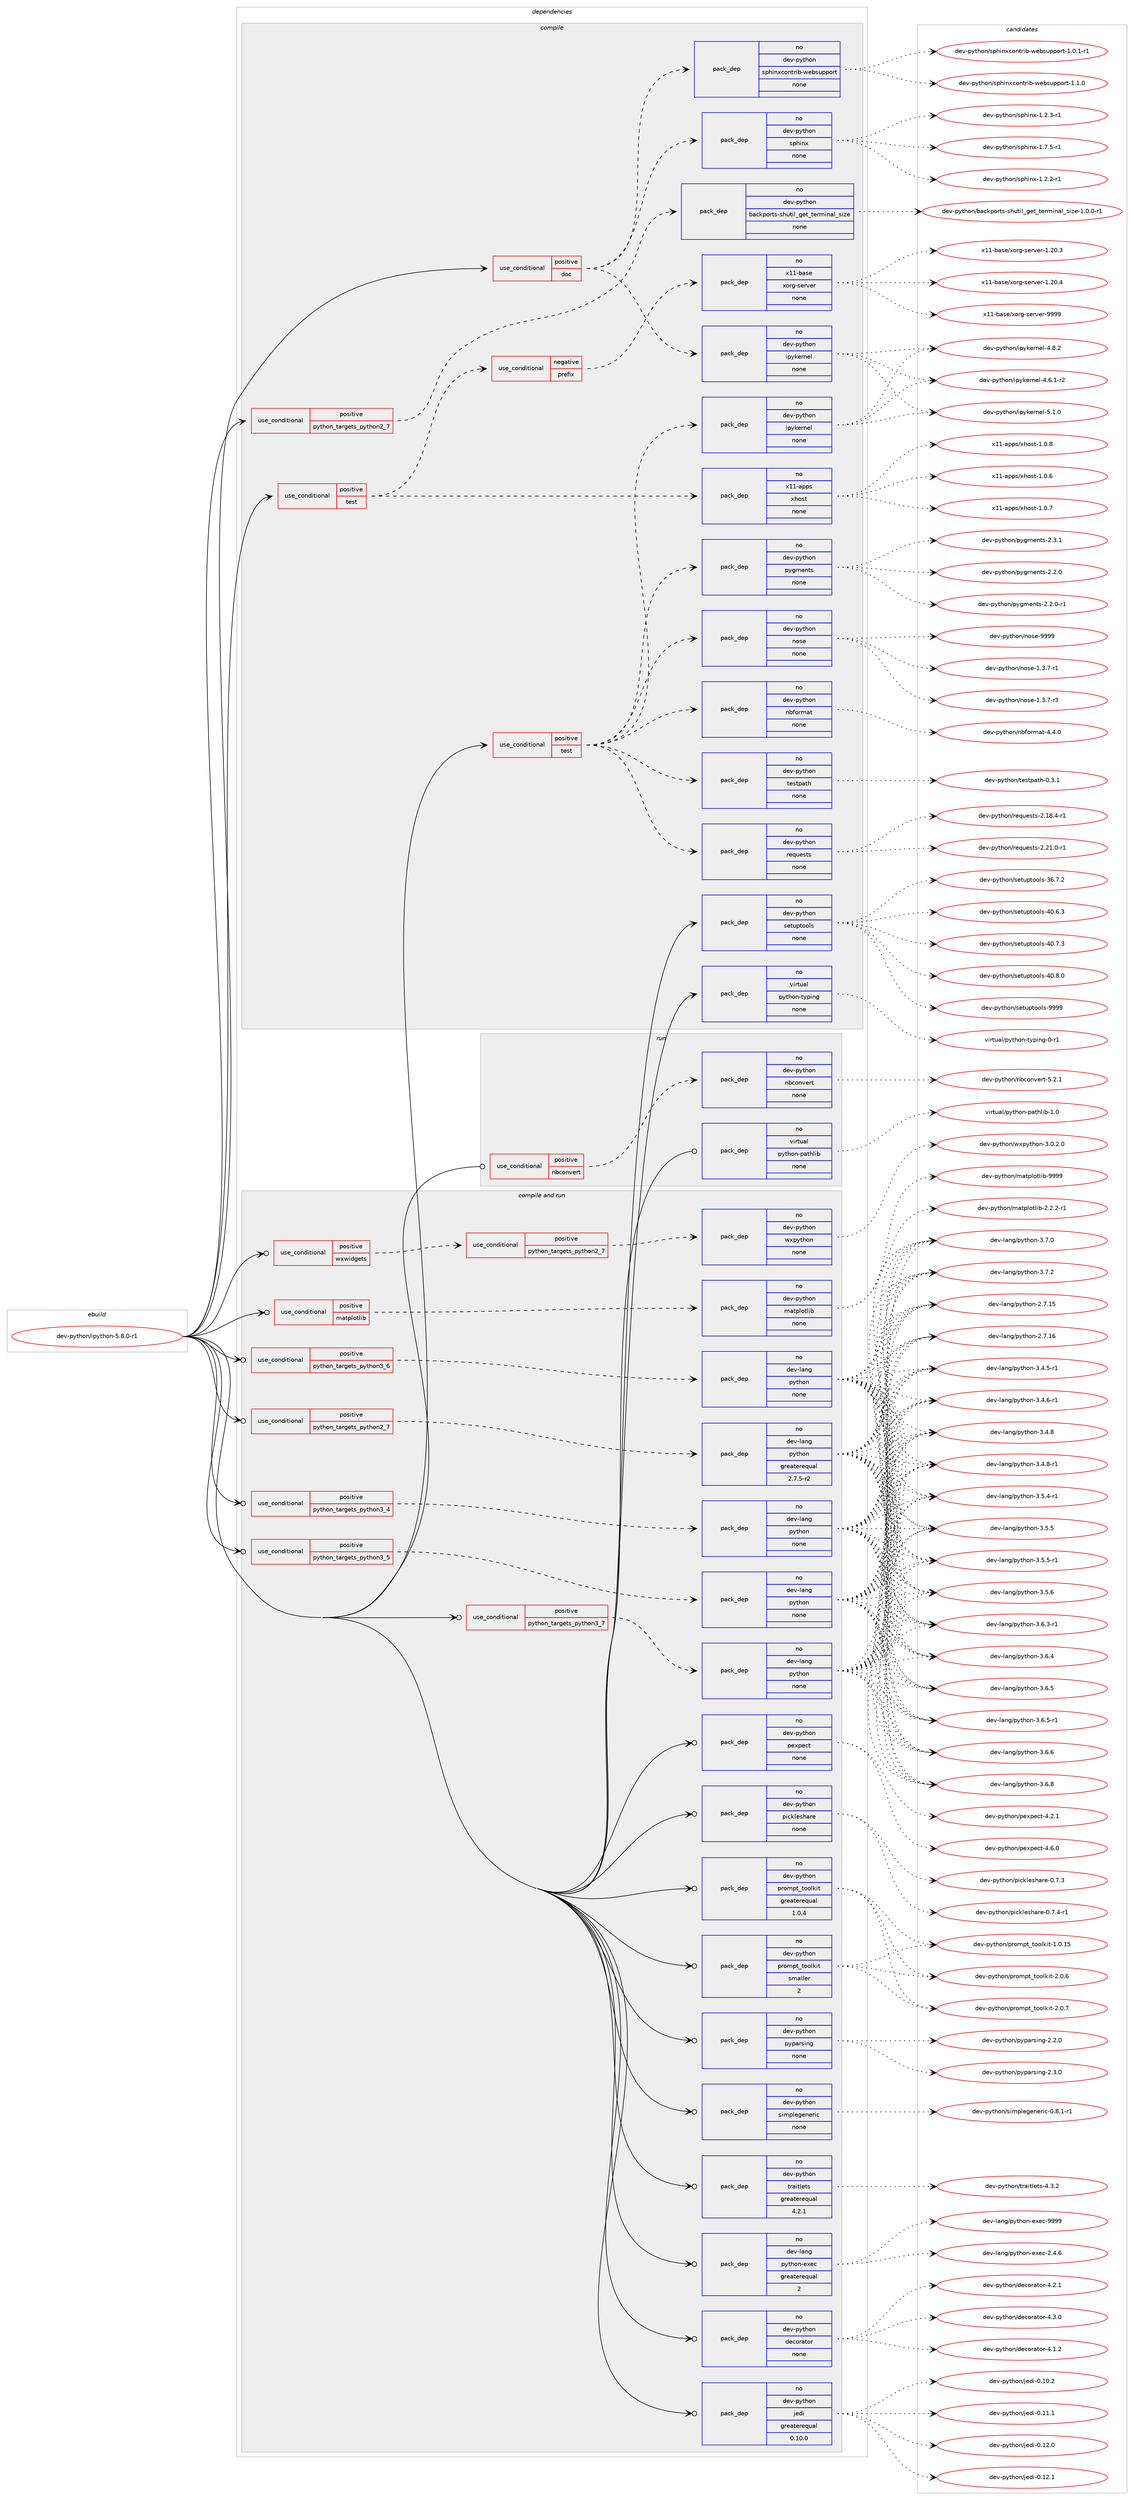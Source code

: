 digraph prolog {

# *************
# Graph options
# *************

newrank=true;
concentrate=true;
compound=true;
graph [rankdir=LR,fontname=Helvetica,fontsize=10,ranksep=1.5];#, ranksep=2.5, nodesep=0.2];
edge  [arrowhead=vee];
node  [fontname=Helvetica,fontsize=10];

# **********
# The ebuild
# **********

subgraph cluster_leftcol {
color=gray;
rank=same;
label=<<i>ebuild</i>>;
id [label="dev-python/ipython-5.8.0-r1", color=red, width=4, href="../dev-python/ipython-5.8.0-r1.svg"];
}

# ****************
# The dependencies
# ****************

subgraph cluster_midcol {
color=gray;
label=<<i>dependencies</i>>;
subgraph cluster_compile {
fillcolor="#eeeeee";
style=filled;
label=<<i>compile</i>>;
subgraph cond375940 {
dependency1414260 [label=<<TABLE BORDER="0" CELLBORDER="1" CELLSPACING="0" CELLPADDING="4"><TR><TD ROWSPAN="3" CELLPADDING="10">use_conditional</TD></TR><TR><TD>positive</TD></TR><TR><TD>doc</TD></TR></TABLE>>, shape=none, color=red];
subgraph pack1015051 {
dependency1414261 [label=<<TABLE BORDER="0" CELLBORDER="1" CELLSPACING="0" CELLPADDING="4" WIDTH="220"><TR><TD ROWSPAN="6" CELLPADDING="30">pack_dep</TD></TR><TR><TD WIDTH="110">no</TD></TR><TR><TD>dev-python</TD></TR><TR><TD>ipykernel</TD></TR><TR><TD>none</TD></TR><TR><TD></TD></TR></TABLE>>, shape=none, color=blue];
}
dependency1414260:e -> dependency1414261:w [weight=20,style="dashed",arrowhead="vee"];
subgraph pack1015052 {
dependency1414262 [label=<<TABLE BORDER="0" CELLBORDER="1" CELLSPACING="0" CELLPADDING="4" WIDTH="220"><TR><TD ROWSPAN="6" CELLPADDING="30">pack_dep</TD></TR><TR><TD WIDTH="110">no</TD></TR><TR><TD>dev-python</TD></TR><TR><TD>sphinx</TD></TR><TR><TD>none</TD></TR><TR><TD></TD></TR></TABLE>>, shape=none, color=blue];
}
dependency1414260:e -> dependency1414262:w [weight=20,style="dashed",arrowhead="vee"];
subgraph pack1015053 {
dependency1414263 [label=<<TABLE BORDER="0" CELLBORDER="1" CELLSPACING="0" CELLPADDING="4" WIDTH="220"><TR><TD ROWSPAN="6" CELLPADDING="30">pack_dep</TD></TR><TR><TD WIDTH="110">no</TD></TR><TR><TD>dev-python</TD></TR><TR><TD>sphinxcontrib-websupport</TD></TR><TR><TD>none</TD></TR><TR><TD></TD></TR></TABLE>>, shape=none, color=blue];
}
dependency1414260:e -> dependency1414263:w [weight=20,style="dashed",arrowhead="vee"];
}
id:e -> dependency1414260:w [weight=20,style="solid",arrowhead="vee"];
subgraph cond375941 {
dependency1414264 [label=<<TABLE BORDER="0" CELLBORDER="1" CELLSPACING="0" CELLPADDING="4"><TR><TD ROWSPAN="3" CELLPADDING="10">use_conditional</TD></TR><TR><TD>positive</TD></TR><TR><TD>python_targets_python2_7</TD></TR></TABLE>>, shape=none, color=red];
subgraph pack1015054 {
dependency1414265 [label=<<TABLE BORDER="0" CELLBORDER="1" CELLSPACING="0" CELLPADDING="4" WIDTH="220"><TR><TD ROWSPAN="6" CELLPADDING="30">pack_dep</TD></TR><TR><TD WIDTH="110">no</TD></TR><TR><TD>dev-python</TD></TR><TR><TD>backports-shutil_get_terminal_size</TD></TR><TR><TD>none</TD></TR><TR><TD></TD></TR></TABLE>>, shape=none, color=blue];
}
dependency1414264:e -> dependency1414265:w [weight=20,style="dashed",arrowhead="vee"];
}
id:e -> dependency1414264:w [weight=20,style="solid",arrowhead="vee"];
subgraph cond375942 {
dependency1414266 [label=<<TABLE BORDER="0" CELLBORDER="1" CELLSPACING="0" CELLPADDING="4"><TR><TD ROWSPAN="3" CELLPADDING="10">use_conditional</TD></TR><TR><TD>positive</TD></TR><TR><TD>test</TD></TR></TABLE>>, shape=none, color=red];
subgraph cond375943 {
dependency1414267 [label=<<TABLE BORDER="0" CELLBORDER="1" CELLSPACING="0" CELLPADDING="4"><TR><TD ROWSPAN="3" CELLPADDING="10">use_conditional</TD></TR><TR><TD>negative</TD></TR><TR><TD>prefix</TD></TR></TABLE>>, shape=none, color=red];
subgraph pack1015055 {
dependency1414268 [label=<<TABLE BORDER="0" CELLBORDER="1" CELLSPACING="0" CELLPADDING="4" WIDTH="220"><TR><TD ROWSPAN="6" CELLPADDING="30">pack_dep</TD></TR><TR><TD WIDTH="110">no</TD></TR><TR><TD>x11-base</TD></TR><TR><TD>xorg-server</TD></TR><TR><TD>none</TD></TR><TR><TD></TD></TR></TABLE>>, shape=none, color=blue];
}
dependency1414267:e -> dependency1414268:w [weight=20,style="dashed",arrowhead="vee"];
}
dependency1414266:e -> dependency1414267:w [weight=20,style="dashed",arrowhead="vee"];
subgraph pack1015056 {
dependency1414269 [label=<<TABLE BORDER="0" CELLBORDER="1" CELLSPACING="0" CELLPADDING="4" WIDTH="220"><TR><TD ROWSPAN="6" CELLPADDING="30">pack_dep</TD></TR><TR><TD WIDTH="110">no</TD></TR><TR><TD>x11-apps</TD></TR><TR><TD>xhost</TD></TR><TR><TD>none</TD></TR><TR><TD></TD></TR></TABLE>>, shape=none, color=blue];
}
dependency1414266:e -> dependency1414269:w [weight=20,style="dashed",arrowhead="vee"];
}
id:e -> dependency1414266:w [weight=20,style="solid",arrowhead="vee"];
subgraph cond375944 {
dependency1414270 [label=<<TABLE BORDER="0" CELLBORDER="1" CELLSPACING="0" CELLPADDING="4"><TR><TD ROWSPAN="3" CELLPADDING="10">use_conditional</TD></TR><TR><TD>positive</TD></TR><TR><TD>test</TD></TR></TABLE>>, shape=none, color=red];
subgraph pack1015057 {
dependency1414271 [label=<<TABLE BORDER="0" CELLBORDER="1" CELLSPACING="0" CELLPADDING="4" WIDTH="220"><TR><TD ROWSPAN="6" CELLPADDING="30">pack_dep</TD></TR><TR><TD WIDTH="110">no</TD></TR><TR><TD>dev-python</TD></TR><TR><TD>ipykernel</TD></TR><TR><TD>none</TD></TR><TR><TD></TD></TR></TABLE>>, shape=none, color=blue];
}
dependency1414270:e -> dependency1414271:w [weight=20,style="dashed",arrowhead="vee"];
subgraph pack1015058 {
dependency1414272 [label=<<TABLE BORDER="0" CELLBORDER="1" CELLSPACING="0" CELLPADDING="4" WIDTH="220"><TR><TD ROWSPAN="6" CELLPADDING="30">pack_dep</TD></TR><TR><TD WIDTH="110">no</TD></TR><TR><TD>dev-python</TD></TR><TR><TD>nbformat</TD></TR><TR><TD>none</TD></TR><TR><TD></TD></TR></TABLE>>, shape=none, color=blue];
}
dependency1414270:e -> dependency1414272:w [weight=20,style="dashed",arrowhead="vee"];
subgraph pack1015059 {
dependency1414273 [label=<<TABLE BORDER="0" CELLBORDER="1" CELLSPACING="0" CELLPADDING="4" WIDTH="220"><TR><TD ROWSPAN="6" CELLPADDING="30">pack_dep</TD></TR><TR><TD WIDTH="110">no</TD></TR><TR><TD>dev-python</TD></TR><TR><TD>nose</TD></TR><TR><TD>none</TD></TR><TR><TD></TD></TR></TABLE>>, shape=none, color=blue];
}
dependency1414270:e -> dependency1414273:w [weight=20,style="dashed",arrowhead="vee"];
subgraph pack1015060 {
dependency1414274 [label=<<TABLE BORDER="0" CELLBORDER="1" CELLSPACING="0" CELLPADDING="4" WIDTH="220"><TR><TD ROWSPAN="6" CELLPADDING="30">pack_dep</TD></TR><TR><TD WIDTH="110">no</TD></TR><TR><TD>dev-python</TD></TR><TR><TD>pygments</TD></TR><TR><TD>none</TD></TR><TR><TD></TD></TR></TABLE>>, shape=none, color=blue];
}
dependency1414270:e -> dependency1414274:w [weight=20,style="dashed",arrowhead="vee"];
subgraph pack1015061 {
dependency1414275 [label=<<TABLE BORDER="0" CELLBORDER="1" CELLSPACING="0" CELLPADDING="4" WIDTH="220"><TR><TD ROWSPAN="6" CELLPADDING="30">pack_dep</TD></TR><TR><TD WIDTH="110">no</TD></TR><TR><TD>dev-python</TD></TR><TR><TD>requests</TD></TR><TR><TD>none</TD></TR><TR><TD></TD></TR></TABLE>>, shape=none, color=blue];
}
dependency1414270:e -> dependency1414275:w [weight=20,style="dashed",arrowhead="vee"];
subgraph pack1015062 {
dependency1414276 [label=<<TABLE BORDER="0" CELLBORDER="1" CELLSPACING="0" CELLPADDING="4" WIDTH="220"><TR><TD ROWSPAN="6" CELLPADDING="30">pack_dep</TD></TR><TR><TD WIDTH="110">no</TD></TR><TR><TD>dev-python</TD></TR><TR><TD>testpath</TD></TR><TR><TD>none</TD></TR><TR><TD></TD></TR></TABLE>>, shape=none, color=blue];
}
dependency1414270:e -> dependency1414276:w [weight=20,style="dashed",arrowhead="vee"];
}
id:e -> dependency1414270:w [weight=20,style="solid",arrowhead="vee"];
subgraph pack1015063 {
dependency1414277 [label=<<TABLE BORDER="0" CELLBORDER="1" CELLSPACING="0" CELLPADDING="4" WIDTH="220"><TR><TD ROWSPAN="6" CELLPADDING="30">pack_dep</TD></TR><TR><TD WIDTH="110">no</TD></TR><TR><TD>dev-python</TD></TR><TR><TD>setuptools</TD></TR><TR><TD>none</TD></TR><TR><TD></TD></TR></TABLE>>, shape=none, color=blue];
}
id:e -> dependency1414277:w [weight=20,style="solid",arrowhead="vee"];
subgraph pack1015064 {
dependency1414278 [label=<<TABLE BORDER="0" CELLBORDER="1" CELLSPACING="0" CELLPADDING="4" WIDTH="220"><TR><TD ROWSPAN="6" CELLPADDING="30">pack_dep</TD></TR><TR><TD WIDTH="110">no</TD></TR><TR><TD>virtual</TD></TR><TR><TD>python-typing</TD></TR><TR><TD>none</TD></TR><TR><TD></TD></TR></TABLE>>, shape=none, color=blue];
}
id:e -> dependency1414278:w [weight=20,style="solid",arrowhead="vee"];
}
subgraph cluster_compileandrun {
fillcolor="#eeeeee";
style=filled;
label=<<i>compile and run</i>>;
subgraph cond375945 {
dependency1414279 [label=<<TABLE BORDER="0" CELLBORDER="1" CELLSPACING="0" CELLPADDING="4"><TR><TD ROWSPAN="3" CELLPADDING="10">use_conditional</TD></TR><TR><TD>positive</TD></TR><TR><TD>matplotlib</TD></TR></TABLE>>, shape=none, color=red];
subgraph pack1015065 {
dependency1414280 [label=<<TABLE BORDER="0" CELLBORDER="1" CELLSPACING="0" CELLPADDING="4" WIDTH="220"><TR><TD ROWSPAN="6" CELLPADDING="30">pack_dep</TD></TR><TR><TD WIDTH="110">no</TD></TR><TR><TD>dev-python</TD></TR><TR><TD>matplotlib</TD></TR><TR><TD>none</TD></TR><TR><TD></TD></TR></TABLE>>, shape=none, color=blue];
}
dependency1414279:e -> dependency1414280:w [weight=20,style="dashed",arrowhead="vee"];
}
id:e -> dependency1414279:w [weight=20,style="solid",arrowhead="odotvee"];
subgraph cond375946 {
dependency1414281 [label=<<TABLE BORDER="0" CELLBORDER="1" CELLSPACING="0" CELLPADDING="4"><TR><TD ROWSPAN="3" CELLPADDING="10">use_conditional</TD></TR><TR><TD>positive</TD></TR><TR><TD>python_targets_python2_7</TD></TR></TABLE>>, shape=none, color=red];
subgraph pack1015066 {
dependency1414282 [label=<<TABLE BORDER="0" CELLBORDER="1" CELLSPACING="0" CELLPADDING="4" WIDTH="220"><TR><TD ROWSPAN="6" CELLPADDING="30">pack_dep</TD></TR><TR><TD WIDTH="110">no</TD></TR><TR><TD>dev-lang</TD></TR><TR><TD>python</TD></TR><TR><TD>greaterequal</TD></TR><TR><TD>2.7.5-r2</TD></TR></TABLE>>, shape=none, color=blue];
}
dependency1414281:e -> dependency1414282:w [weight=20,style="dashed",arrowhead="vee"];
}
id:e -> dependency1414281:w [weight=20,style="solid",arrowhead="odotvee"];
subgraph cond375947 {
dependency1414283 [label=<<TABLE BORDER="0" CELLBORDER="1" CELLSPACING="0" CELLPADDING="4"><TR><TD ROWSPAN="3" CELLPADDING="10">use_conditional</TD></TR><TR><TD>positive</TD></TR><TR><TD>python_targets_python3_4</TD></TR></TABLE>>, shape=none, color=red];
subgraph pack1015067 {
dependency1414284 [label=<<TABLE BORDER="0" CELLBORDER="1" CELLSPACING="0" CELLPADDING="4" WIDTH="220"><TR><TD ROWSPAN="6" CELLPADDING="30">pack_dep</TD></TR><TR><TD WIDTH="110">no</TD></TR><TR><TD>dev-lang</TD></TR><TR><TD>python</TD></TR><TR><TD>none</TD></TR><TR><TD></TD></TR></TABLE>>, shape=none, color=blue];
}
dependency1414283:e -> dependency1414284:w [weight=20,style="dashed",arrowhead="vee"];
}
id:e -> dependency1414283:w [weight=20,style="solid",arrowhead="odotvee"];
subgraph cond375948 {
dependency1414285 [label=<<TABLE BORDER="0" CELLBORDER="1" CELLSPACING="0" CELLPADDING="4"><TR><TD ROWSPAN="3" CELLPADDING="10">use_conditional</TD></TR><TR><TD>positive</TD></TR><TR><TD>python_targets_python3_5</TD></TR></TABLE>>, shape=none, color=red];
subgraph pack1015068 {
dependency1414286 [label=<<TABLE BORDER="0" CELLBORDER="1" CELLSPACING="0" CELLPADDING="4" WIDTH="220"><TR><TD ROWSPAN="6" CELLPADDING="30">pack_dep</TD></TR><TR><TD WIDTH="110">no</TD></TR><TR><TD>dev-lang</TD></TR><TR><TD>python</TD></TR><TR><TD>none</TD></TR><TR><TD></TD></TR></TABLE>>, shape=none, color=blue];
}
dependency1414285:e -> dependency1414286:w [weight=20,style="dashed",arrowhead="vee"];
}
id:e -> dependency1414285:w [weight=20,style="solid",arrowhead="odotvee"];
subgraph cond375949 {
dependency1414287 [label=<<TABLE BORDER="0" CELLBORDER="1" CELLSPACING="0" CELLPADDING="4"><TR><TD ROWSPAN="3" CELLPADDING="10">use_conditional</TD></TR><TR><TD>positive</TD></TR><TR><TD>python_targets_python3_6</TD></TR></TABLE>>, shape=none, color=red];
subgraph pack1015069 {
dependency1414288 [label=<<TABLE BORDER="0" CELLBORDER="1" CELLSPACING="0" CELLPADDING="4" WIDTH="220"><TR><TD ROWSPAN="6" CELLPADDING="30">pack_dep</TD></TR><TR><TD WIDTH="110">no</TD></TR><TR><TD>dev-lang</TD></TR><TR><TD>python</TD></TR><TR><TD>none</TD></TR><TR><TD></TD></TR></TABLE>>, shape=none, color=blue];
}
dependency1414287:e -> dependency1414288:w [weight=20,style="dashed",arrowhead="vee"];
}
id:e -> dependency1414287:w [weight=20,style="solid",arrowhead="odotvee"];
subgraph cond375950 {
dependency1414289 [label=<<TABLE BORDER="0" CELLBORDER="1" CELLSPACING="0" CELLPADDING="4"><TR><TD ROWSPAN="3" CELLPADDING="10">use_conditional</TD></TR><TR><TD>positive</TD></TR><TR><TD>python_targets_python3_7</TD></TR></TABLE>>, shape=none, color=red];
subgraph pack1015070 {
dependency1414290 [label=<<TABLE BORDER="0" CELLBORDER="1" CELLSPACING="0" CELLPADDING="4" WIDTH="220"><TR><TD ROWSPAN="6" CELLPADDING="30">pack_dep</TD></TR><TR><TD WIDTH="110">no</TD></TR><TR><TD>dev-lang</TD></TR><TR><TD>python</TD></TR><TR><TD>none</TD></TR><TR><TD></TD></TR></TABLE>>, shape=none, color=blue];
}
dependency1414289:e -> dependency1414290:w [weight=20,style="dashed",arrowhead="vee"];
}
id:e -> dependency1414289:w [weight=20,style="solid",arrowhead="odotvee"];
subgraph cond375951 {
dependency1414291 [label=<<TABLE BORDER="0" CELLBORDER="1" CELLSPACING="0" CELLPADDING="4"><TR><TD ROWSPAN="3" CELLPADDING="10">use_conditional</TD></TR><TR><TD>positive</TD></TR><TR><TD>wxwidgets</TD></TR></TABLE>>, shape=none, color=red];
subgraph cond375952 {
dependency1414292 [label=<<TABLE BORDER="0" CELLBORDER="1" CELLSPACING="0" CELLPADDING="4"><TR><TD ROWSPAN="3" CELLPADDING="10">use_conditional</TD></TR><TR><TD>positive</TD></TR><TR><TD>python_targets_python2_7</TD></TR></TABLE>>, shape=none, color=red];
subgraph pack1015071 {
dependency1414293 [label=<<TABLE BORDER="0" CELLBORDER="1" CELLSPACING="0" CELLPADDING="4" WIDTH="220"><TR><TD ROWSPAN="6" CELLPADDING="30">pack_dep</TD></TR><TR><TD WIDTH="110">no</TD></TR><TR><TD>dev-python</TD></TR><TR><TD>wxpython</TD></TR><TR><TD>none</TD></TR><TR><TD></TD></TR></TABLE>>, shape=none, color=blue];
}
dependency1414292:e -> dependency1414293:w [weight=20,style="dashed",arrowhead="vee"];
}
dependency1414291:e -> dependency1414292:w [weight=20,style="dashed",arrowhead="vee"];
}
id:e -> dependency1414291:w [weight=20,style="solid",arrowhead="odotvee"];
subgraph pack1015072 {
dependency1414294 [label=<<TABLE BORDER="0" CELLBORDER="1" CELLSPACING="0" CELLPADDING="4" WIDTH="220"><TR><TD ROWSPAN="6" CELLPADDING="30">pack_dep</TD></TR><TR><TD WIDTH="110">no</TD></TR><TR><TD>dev-lang</TD></TR><TR><TD>python-exec</TD></TR><TR><TD>greaterequal</TD></TR><TR><TD>2</TD></TR></TABLE>>, shape=none, color=blue];
}
id:e -> dependency1414294:w [weight=20,style="solid",arrowhead="odotvee"];
subgraph pack1015073 {
dependency1414295 [label=<<TABLE BORDER="0" CELLBORDER="1" CELLSPACING="0" CELLPADDING="4" WIDTH="220"><TR><TD ROWSPAN="6" CELLPADDING="30">pack_dep</TD></TR><TR><TD WIDTH="110">no</TD></TR><TR><TD>dev-python</TD></TR><TR><TD>decorator</TD></TR><TR><TD>none</TD></TR><TR><TD></TD></TR></TABLE>>, shape=none, color=blue];
}
id:e -> dependency1414295:w [weight=20,style="solid",arrowhead="odotvee"];
subgraph pack1015074 {
dependency1414296 [label=<<TABLE BORDER="0" CELLBORDER="1" CELLSPACING="0" CELLPADDING="4" WIDTH="220"><TR><TD ROWSPAN="6" CELLPADDING="30">pack_dep</TD></TR><TR><TD WIDTH="110">no</TD></TR><TR><TD>dev-python</TD></TR><TR><TD>jedi</TD></TR><TR><TD>greaterequal</TD></TR><TR><TD>0.10.0</TD></TR></TABLE>>, shape=none, color=blue];
}
id:e -> dependency1414296:w [weight=20,style="solid",arrowhead="odotvee"];
subgraph pack1015075 {
dependency1414297 [label=<<TABLE BORDER="0" CELLBORDER="1" CELLSPACING="0" CELLPADDING="4" WIDTH="220"><TR><TD ROWSPAN="6" CELLPADDING="30">pack_dep</TD></TR><TR><TD WIDTH="110">no</TD></TR><TR><TD>dev-python</TD></TR><TR><TD>pexpect</TD></TR><TR><TD>none</TD></TR><TR><TD></TD></TR></TABLE>>, shape=none, color=blue];
}
id:e -> dependency1414297:w [weight=20,style="solid",arrowhead="odotvee"];
subgraph pack1015076 {
dependency1414298 [label=<<TABLE BORDER="0" CELLBORDER="1" CELLSPACING="0" CELLPADDING="4" WIDTH="220"><TR><TD ROWSPAN="6" CELLPADDING="30">pack_dep</TD></TR><TR><TD WIDTH="110">no</TD></TR><TR><TD>dev-python</TD></TR><TR><TD>pickleshare</TD></TR><TR><TD>none</TD></TR><TR><TD></TD></TR></TABLE>>, shape=none, color=blue];
}
id:e -> dependency1414298:w [weight=20,style="solid",arrowhead="odotvee"];
subgraph pack1015077 {
dependency1414299 [label=<<TABLE BORDER="0" CELLBORDER="1" CELLSPACING="0" CELLPADDING="4" WIDTH="220"><TR><TD ROWSPAN="6" CELLPADDING="30">pack_dep</TD></TR><TR><TD WIDTH="110">no</TD></TR><TR><TD>dev-python</TD></TR><TR><TD>prompt_toolkit</TD></TR><TR><TD>greaterequal</TD></TR><TR><TD>1.0.4</TD></TR></TABLE>>, shape=none, color=blue];
}
id:e -> dependency1414299:w [weight=20,style="solid",arrowhead="odotvee"];
subgraph pack1015078 {
dependency1414300 [label=<<TABLE BORDER="0" CELLBORDER="1" CELLSPACING="0" CELLPADDING="4" WIDTH="220"><TR><TD ROWSPAN="6" CELLPADDING="30">pack_dep</TD></TR><TR><TD WIDTH="110">no</TD></TR><TR><TD>dev-python</TD></TR><TR><TD>prompt_toolkit</TD></TR><TR><TD>smaller</TD></TR><TR><TD>2</TD></TR></TABLE>>, shape=none, color=blue];
}
id:e -> dependency1414300:w [weight=20,style="solid",arrowhead="odotvee"];
subgraph pack1015079 {
dependency1414301 [label=<<TABLE BORDER="0" CELLBORDER="1" CELLSPACING="0" CELLPADDING="4" WIDTH="220"><TR><TD ROWSPAN="6" CELLPADDING="30">pack_dep</TD></TR><TR><TD WIDTH="110">no</TD></TR><TR><TD>dev-python</TD></TR><TR><TD>pyparsing</TD></TR><TR><TD>none</TD></TR><TR><TD></TD></TR></TABLE>>, shape=none, color=blue];
}
id:e -> dependency1414301:w [weight=20,style="solid",arrowhead="odotvee"];
subgraph pack1015080 {
dependency1414302 [label=<<TABLE BORDER="0" CELLBORDER="1" CELLSPACING="0" CELLPADDING="4" WIDTH="220"><TR><TD ROWSPAN="6" CELLPADDING="30">pack_dep</TD></TR><TR><TD WIDTH="110">no</TD></TR><TR><TD>dev-python</TD></TR><TR><TD>simplegeneric</TD></TR><TR><TD>none</TD></TR><TR><TD></TD></TR></TABLE>>, shape=none, color=blue];
}
id:e -> dependency1414302:w [weight=20,style="solid",arrowhead="odotvee"];
subgraph pack1015081 {
dependency1414303 [label=<<TABLE BORDER="0" CELLBORDER="1" CELLSPACING="0" CELLPADDING="4" WIDTH="220"><TR><TD ROWSPAN="6" CELLPADDING="30">pack_dep</TD></TR><TR><TD WIDTH="110">no</TD></TR><TR><TD>dev-python</TD></TR><TR><TD>traitlets</TD></TR><TR><TD>greaterequal</TD></TR><TR><TD>4.2.1</TD></TR></TABLE>>, shape=none, color=blue];
}
id:e -> dependency1414303:w [weight=20,style="solid",arrowhead="odotvee"];
}
subgraph cluster_run {
fillcolor="#eeeeee";
style=filled;
label=<<i>run</i>>;
subgraph cond375953 {
dependency1414304 [label=<<TABLE BORDER="0" CELLBORDER="1" CELLSPACING="0" CELLPADDING="4"><TR><TD ROWSPAN="3" CELLPADDING="10">use_conditional</TD></TR><TR><TD>positive</TD></TR><TR><TD>nbconvert</TD></TR></TABLE>>, shape=none, color=red];
subgraph pack1015082 {
dependency1414305 [label=<<TABLE BORDER="0" CELLBORDER="1" CELLSPACING="0" CELLPADDING="4" WIDTH="220"><TR><TD ROWSPAN="6" CELLPADDING="30">pack_dep</TD></TR><TR><TD WIDTH="110">no</TD></TR><TR><TD>dev-python</TD></TR><TR><TD>nbconvert</TD></TR><TR><TD>none</TD></TR><TR><TD></TD></TR></TABLE>>, shape=none, color=blue];
}
dependency1414304:e -> dependency1414305:w [weight=20,style="dashed",arrowhead="vee"];
}
id:e -> dependency1414304:w [weight=20,style="solid",arrowhead="odot"];
subgraph pack1015083 {
dependency1414306 [label=<<TABLE BORDER="0" CELLBORDER="1" CELLSPACING="0" CELLPADDING="4" WIDTH="220"><TR><TD ROWSPAN="6" CELLPADDING="30">pack_dep</TD></TR><TR><TD WIDTH="110">no</TD></TR><TR><TD>virtual</TD></TR><TR><TD>python-pathlib</TD></TR><TR><TD>none</TD></TR><TR><TD></TD></TR></TABLE>>, shape=none, color=blue];
}
id:e -> dependency1414306:w [weight=20,style="solid",arrowhead="odot"];
}
}

# **************
# The candidates
# **************

subgraph cluster_choices {
rank=same;
color=gray;
label=<<i>candidates</i>>;

subgraph choice1015051 {
color=black;
nodesep=1;
choice10010111845112121116104111110471051121211071011141101011084552465446494511450 [label="dev-python/ipykernel-4.6.1-r2", color=red, width=4,href="../dev-python/ipykernel-4.6.1-r2.svg"];
choice1001011184511212111610411111047105112121107101114110101108455246564650 [label="dev-python/ipykernel-4.8.2", color=red, width=4,href="../dev-python/ipykernel-4.8.2.svg"];
choice1001011184511212111610411111047105112121107101114110101108455346494648 [label="dev-python/ipykernel-5.1.0", color=red, width=4,href="../dev-python/ipykernel-5.1.0.svg"];
dependency1414261:e -> choice10010111845112121116104111110471051121211071011141101011084552465446494511450:w [style=dotted,weight="100"];
dependency1414261:e -> choice1001011184511212111610411111047105112121107101114110101108455246564650:w [style=dotted,weight="100"];
dependency1414261:e -> choice1001011184511212111610411111047105112121107101114110101108455346494648:w [style=dotted,weight="100"];
}
subgraph choice1015052 {
color=black;
nodesep=1;
choice10010111845112121116104111110471151121041051101204549465046504511449 [label="dev-python/sphinx-1.2.2-r1", color=red, width=4,href="../dev-python/sphinx-1.2.2-r1.svg"];
choice10010111845112121116104111110471151121041051101204549465046514511449 [label="dev-python/sphinx-1.2.3-r1", color=red, width=4,href="../dev-python/sphinx-1.2.3-r1.svg"];
choice10010111845112121116104111110471151121041051101204549465546534511449 [label="dev-python/sphinx-1.7.5-r1", color=red, width=4,href="../dev-python/sphinx-1.7.5-r1.svg"];
dependency1414262:e -> choice10010111845112121116104111110471151121041051101204549465046504511449:w [style=dotted,weight="100"];
dependency1414262:e -> choice10010111845112121116104111110471151121041051101204549465046514511449:w [style=dotted,weight="100"];
dependency1414262:e -> choice10010111845112121116104111110471151121041051101204549465546534511449:w [style=dotted,weight="100"];
}
subgraph choice1015053 {
color=black;
nodesep=1;
choice1001011184511212111610411111047115112104105110120991111101161141059845119101981151171121121111141164549464846494511449 [label="dev-python/sphinxcontrib-websupport-1.0.1-r1", color=red, width=4,href="../dev-python/sphinxcontrib-websupport-1.0.1-r1.svg"];
choice100101118451121211161041111104711511210410511012099111110116114105984511910198115117112112111114116454946494648 [label="dev-python/sphinxcontrib-websupport-1.1.0", color=red, width=4,href="../dev-python/sphinxcontrib-websupport-1.1.0.svg"];
dependency1414263:e -> choice1001011184511212111610411111047115112104105110120991111101161141059845119101981151171121121111141164549464846494511449:w [style=dotted,weight="100"];
dependency1414263:e -> choice100101118451121211161041111104711511210410511012099111110116114105984511910198115117112112111114116454946494648:w [style=dotted,weight="100"];
}
subgraph choice1015054 {
color=black;
nodesep=1;
choice100101118451121211161041111104798979910711211111411611545115104117116105108951031011169511610111410910511097108951151051221014549464846484511449 [label="dev-python/backports-shutil_get_terminal_size-1.0.0-r1", color=red, width=4,href="../dev-python/backports-shutil_get_terminal_size-1.0.0-r1.svg"];
dependency1414265:e -> choice100101118451121211161041111104798979910711211111411611545115104117116105108951031011169511610111410910511097108951151051221014549464846484511449:w [style=dotted,weight="100"];
}
subgraph choice1015055 {
color=black;
nodesep=1;
choice1204949459897115101471201111141034511510111411810111445494650484651 [label="x11-base/xorg-server-1.20.3", color=red, width=4,href="../x11-base/xorg-server-1.20.3.svg"];
choice1204949459897115101471201111141034511510111411810111445494650484652 [label="x11-base/xorg-server-1.20.4", color=red, width=4,href="../x11-base/xorg-server-1.20.4.svg"];
choice120494945989711510147120111114103451151011141181011144557575757 [label="x11-base/xorg-server-9999", color=red, width=4,href="../x11-base/xorg-server-9999.svg"];
dependency1414268:e -> choice1204949459897115101471201111141034511510111411810111445494650484651:w [style=dotted,weight="100"];
dependency1414268:e -> choice1204949459897115101471201111141034511510111411810111445494650484652:w [style=dotted,weight="100"];
dependency1414268:e -> choice120494945989711510147120111114103451151011141181011144557575757:w [style=dotted,weight="100"];
}
subgraph choice1015056 {
color=black;
nodesep=1;
choice1204949459711211211547120104111115116454946484654 [label="x11-apps/xhost-1.0.6", color=red, width=4,href="../x11-apps/xhost-1.0.6.svg"];
choice1204949459711211211547120104111115116454946484655 [label="x11-apps/xhost-1.0.7", color=red, width=4,href="../x11-apps/xhost-1.0.7.svg"];
choice1204949459711211211547120104111115116454946484656 [label="x11-apps/xhost-1.0.8", color=red, width=4,href="../x11-apps/xhost-1.0.8.svg"];
dependency1414269:e -> choice1204949459711211211547120104111115116454946484654:w [style=dotted,weight="100"];
dependency1414269:e -> choice1204949459711211211547120104111115116454946484655:w [style=dotted,weight="100"];
dependency1414269:e -> choice1204949459711211211547120104111115116454946484656:w [style=dotted,weight="100"];
}
subgraph choice1015057 {
color=black;
nodesep=1;
choice10010111845112121116104111110471051121211071011141101011084552465446494511450 [label="dev-python/ipykernel-4.6.1-r2", color=red, width=4,href="../dev-python/ipykernel-4.6.1-r2.svg"];
choice1001011184511212111610411111047105112121107101114110101108455246564650 [label="dev-python/ipykernel-4.8.2", color=red, width=4,href="../dev-python/ipykernel-4.8.2.svg"];
choice1001011184511212111610411111047105112121107101114110101108455346494648 [label="dev-python/ipykernel-5.1.0", color=red, width=4,href="../dev-python/ipykernel-5.1.0.svg"];
dependency1414271:e -> choice10010111845112121116104111110471051121211071011141101011084552465446494511450:w [style=dotted,weight="100"];
dependency1414271:e -> choice1001011184511212111610411111047105112121107101114110101108455246564650:w [style=dotted,weight="100"];
dependency1414271:e -> choice1001011184511212111610411111047105112121107101114110101108455346494648:w [style=dotted,weight="100"];
}
subgraph choice1015058 {
color=black;
nodesep=1;
choice10010111845112121116104111110471109810211111410997116455246524648 [label="dev-python/nbformat-4.4.0", color=red, width=4,href="../dev-python/nbformat-4.4.0.svg"];
dependency1414272:e -> choice10010111845112121116104111110471109810211111410997116455246524648:w [style=dotted,weight="100"];
}
subgraph choice1015059 {
color=black;
nodesep=1;
choice10010111845112121116104111110471101111151014549465146554511449 [label="dev-python/nose-1.3.7-r1", color=red, width=4,href="../dev-python/nose-1.3.7-r1.svg"];
choice10010111845112121116104111110471101111151014549465146554511451 [label="dev-python/nose-1.3.7-r3", color=red, width=4,href="../dev-python/nose-1.3.7-r3.svg"];
choice10010111845112121116104111110471101111151014557575757 [label="dev-python/nose-9999", color=red, width=4,href="../dev-python/nose-9999.svg"];
dependency1414273:e -> choice10010111845112121116104111110471101111151014549465146554511449:w [style=dotted,weight="100"];
dependency1414273:e -> choice10010111845112121116104111110471101111151014549465146554511451:w [style=dotted,weight="100"];
dependency1414273:e -> choice10010111845112121116104111110471101111151014557575757:w [style=dotted,weight="100"];
}
subgraph choice1015060 {
color=black;
nodesep=1;
choice1001011184511212111610411111047112121103109101110116115455046504648 [label="dev-python/pygments-2.2.0", color=red, width=4,href="../dev-python/pygments-2.2.0.svg"];
choice10010111845112121116104111110471121211031091011101161154550465046484511449 [label="dev-python/pygments-2.2.0-r1", color=red, width=4,href="../dev-python/pygments-2.2.0-r1.svg"];
choice1001011184511212111610411111047112121103109101110116115455046514649 [label="dev-python/pygments-2.3.1", color=red, width=4,href="../dev-python/pygments-2.3.1.svg"];
dependency1414274:e -> choice1001011184511212111610411111047112121103109101110116115455046504648:w [style=dotted,weight="100"];
dependency1414274:e -> choice10010111845112121116104111110471121211031091011101161154550465046484511449:w [style=dotted,weight="100"];
dependency1414274:e -> choice1001011184511212111610411111047112121103109101110116115455046514649:w [style=dotted,weight="100"];
}
subgraph choice1015061 {
color=black;
nodesep=1;
choice1001011184511212111610411111047114101113117101115116115455046495646524511449 [label="dev-python/requests-2.18.4-r1", color=red, width=4,href="../dev-python/requests-2.18.4-r1.svg"];
choice1001011184511212111610411111047114101113117101115116115455046504946484511449 [label="dev-python/requests-2.21.0-r1", color=red, width=4,href="../dev-python/requests-2.21.0-r1.svg"];
dependency1414275:e -> choice1001011184511212111610411111047114101113117101115116115455046495646524511449:w [style=dotted,weight="100"];
dependency1414275:e -> choice1001011184511212111610411111047114101113117101115116115455046504946484511449:w [style=dotted,weight="100"];
}
subgraph choice1015062 {
color=black;
nodesep=1;
choice100101118451121211161041111104711610111511611297116104454846514649 [label="dev-python/testpath-0.3.1", color=red, width=4,href="../dev-python/testpath-0.3.1.svg"];
dependency1414276:e -> choice100101118451121211161041111104711610111511611297116104454846514649:w [style=dotted,weight="100"];
}
subgraph choice1015063 {
color=black;
nodesep=1;
choice100101118451121211161041111104711510111611711211611111110811545515446554650 [label="dev-python/setuptools-36.7.2", color=red, width=4,href="../dev-python/setuptools-36.7.2.svg"];
choice100101118451121211161041111104711510111611711211611111110811545524846544651 [label="dev-python/setuptools-40.6.3", color=red, width=4,href="../dev-python/setuptools-40.6.3.svg"];
choice100101118451121211161041111104711510111611711211611111110811545524846554651 [label="dev-python/setuptools-40.7.3", color=red, width=4,href="../dev-python/setuptools-40.7.3.svg"];
choice100101118451121211161041111104711510111611711211611111110811545524846564648 [label="dev-python/setuptools-40.8.0", color=red, width=4,href="../dev-python/setuptools-40.8.0.svg"];
choice10010111845112121116104111110471151011161171121161111111081154557575757 [label="dev-python/setuptools-9999", color=red, width=4,href="../dev-python/setuptools-9999.svg"];
dependency1414277:e -> choice100101118451121211161041111104711510111611711211611111110811545515446554650:w [style=dotted,weight="100"];
dependency1414277:e -> choice100101118451121211161041111104711510111611711211611111110811545524846544651:w [style=dotted,weight="100"];
dependency1414277:e -> choice100101118451121211161041111104711510111611711211611111110811545524846554651:w [style=dotted,weight="100"];
dependency1414277:e -> choice100101118451121211161041111104711510111611711211611111110811545524846564648:w [style=dotted,weight="100"];
dependency1414277:e -> choice10010111845112121116104111110471151011161171121161111111081154557575757:w [style=dotted,weight="100"];
}
subgraph choice1015064 {
color=black;
nodesep=1;
choice11810511411611797108471121211161041111104511612111210511010345484511449 [label="virtual/python-typing-0-r1", color=red, width=4,href="../virtual/python-typing-0-r1.svg"];
dependency1414278:e -> choice11810511411611797108471121211161041111104511612111210511010345484511449:w [style=dotted,weight="100"];
}
subgraph choice1015065 {
color=black;
nodesep=1;
choice100101118451121211161041111104710997116112108111116108105984550465046504511449 [label="dev-python/matplotlib-2.2.2-r1", color=red, width=4,href="../dev-python/matplotlib-2.2.2-r1.svg"];
choice100101118451121211161041111104710997116112108111116108105984557575757 [label="dev-python/matplotlib-9999", color=red, width=4,href="../dev-python/matplotlib-9999.svg"];
dependency1414280:e -> choice100101118451121211161041111104710997116112108111116108105984550465046504511449:w [style=dotted,weight="100"];
dependency1414280:e -> choice100101118451121211161041111104710997116112108111116108105984557575757:w [style=dotted,weight="100"];
}
subgraph choice1015066 {
color=black;
nodesep=1;
choice10010111845108971101034711212111610411111045504655464953 [label="dev-lang/python-2.7.15", color=red, width=4,href="../dev-lang/python-2.7.15.svg"];
choice10010111845108971101034711212111610411111045504655464954 [label="dev-lang/python-2.7.16", color=red, width=4,href="../dev-lang/python-2.7.16.svg"];
choice1001011184510897110103471121211161041111104551465246534511449 [label="dev-lang/python-3.4.5-r1", color=red, width=4,href="../dev-lang/python-3.4.5-r1.svg"];
choice1001011184510897110103471121211161041111104551465246544511449 [label="dev-lang/python-3.4.6-r1", color=red, width=4,href="../dev-lang/python-3.4.6-r1.svg"];
choice100101118451089711010347112121116104111110455146524656 [label="dev-lang/python-3.4.8", color=red, width=4,href="../dev-lang/python-3.4.8.svg"];
choice1001011184510897110103471121211161041111104551465246564511449 [label="dev-lang/python-3.4.8-r1", color=red, width=4,href="../dev-lang/python-3.4.8-r1.svg"];
choice1001011184510897110103471121211161041111104551465346524511449 [label="dev-lang/python-3.5.4-r1", color=red, width=4,href="../dev-lang/python-3.5.4-r1.svg"];
choice100101118451089711010347112121116104111110455146534653 [label="dev-lang/python-3.5.5", color=red, width=4,href="../dev-lang/python-3.5.5.svg"];
choice1001011184510897110103471121211161041111104551465346534511449 [label="dev-lang/python-3.5.5-r1", color=red, width=4,href="../dev-lang/python-3.5.5-r1.svg"];
choice100101118451089711010347112121116104111110455146534654 [label="dev-lang/python-3.5.6", color=red, width=4,href="../dev-lang/python-3.5.6.svg"];
choice1001011184510897110103471121211161041111104551465446514511449 [label="dev-lang/python-3.6.3-r1", color=red, width=4,href="../dev-lang/python-3.6.3-r1.svg"];
choice100101118451089711010347112121116104111110455146544652 [label="dev-lang/python-3.6.4", color=red, width=4,href="../dev-lang/python-3.6.4.svg"];
choice100101118451089711010347112121116104111110455146544653 [label="dev-lang/python-3.6.5", color=red, width=4,href="../dev-lang/python-3.6.5.svg"];
choice1001011184510897110103471121211161041111104551465446534511449 [label="dev-lang/python-3.6.5-r1", color=red, width=4,href="../dev-lang/python-3.6.5-r1.svg"];
choice100101118451089711010347112121116104111110455146544654 [label="dev-lang/python-3.6.6", color=red, width=4,href="../dev-lang/python-3.6.6.svg"];
choice100101118451089711010347112121116104111110455146544656 [label="dev-lang/python-3.6.8", color=red, width=4,href="../dev-lang/python-3.6.8.svg"];
choice100101118451089711010347112121116104111110455146554648 [label="dev-lang/python-3.7.0", color=red, width=4,href="../dev-lang/python-3.7.0.svg"];
choice100101118451089711010347112121116104111110455146554650 [label="dev-lang/python-3.7.2", color=red, width=4,href="../dev-lang/python-3.7.2.svg"];
dependency1414282:e -> choice10010111845108971101034711212111610411111045504655464953:w [style=dotted,weight="100"];
dependency1414282:e -> choice10010111845108971101034711212111610411111045504655464954:w [style=dotted,weight="100"];
dependency1414282:e -> choice1001011184510897110103471121211161041111104551465246534511449:w [style=dotted,weight="100"];
dependency1414282:e -> choice1001011184510897110103471121211161041111104551465246544511449:w [style=dotted,weight="100"];
dependency1414282:e -> choice100101118451089711010347112121116104111110455146524656:w [style=dotted,weight="100"];
dependency1414282:e -> choice1001011184510897110103471121211161041111104551465246564511449:w [style=dotted,weight="100"];
dependency1414282:e -> choice1001011184510897110103471121211161041111104551465346524511449:w [style=dotted,weight="100"];
dependency1414282:e -> choice100101118451089711010347112121116104111110455146534653:w [style=dotted,weight="100"];
dependency1414282:e -> choice1001011184510897110103471121211161041111104551465346534511449:w [style=dotted,weight="100"];
dependency1414282:e -> choice100101118451089711010347112121116104111110455146534654:w [style=dotted,weight="100"];
dependency1414282:e -> choice1001011184510897110103471121211161041111104551465446514511449:w [style=dotted,weight="100"];
dependency1414282:e -> choice100101118451089711010347112121116104111110455146544652:w [style=dotted,weight="100"];
dependency1414282:e -> choice100101118451089711010347112121116104111110455146544653:w [style=dotted,weight="100"];
dependency1414282:e -> choice1001011184510897110103471121211161041111104551465446534511449:w [style=dotted,weight="100"];
dependency1414282:e -> choice100101118451089711010347112121116104111110455146544654:w [style=dotted,weight="100"];
dependency1414282:e -> choice100101118451089711010347112121116104111110455146544656:w [style=dotted,weight="100"];
dependency1414282:e -> choice100101118451089711010347112121116104111110455146554648:w [style=dotted,weight="100"];
dependency1414282:e -> choice100101118451089711010347112121116104111110455146554650:w [style=dotted,weight="100"];
}
subgraph choice1015067 {
color=black;
nodesep=1;
choice10010111845108971101034711212111610411111045504655464953 [label="dev-lang/python-2.7.15", color=red, width=4,href="../dev-lang/python-2.7.15.svg"];
choice10010111845108971101034711212111610411111045504655464954 [label="dev-lang/python-2.7.16", color=red, width=4,href="../dev-lang/python-2.7.16.svg"];
choice1001011184510897110103471121211161041111104551465246534511449 [label="dev-lang/python-3.4.5-r1", color=red, width=4,href="../dev-lang/python-3.4.5-r1.svg"];
choice1001011184510897110103471121211161041111104551465246544511449 [label="dev-lang/python-3.4.6-r1", color=red, width=4,href="../dev-lang/python-3.4.6-r1.svg"];
choice100101118451089711010347112121116104111110455146524656 [label="dev-lang/python-3.4.8", color=red, width=4,href="../dev-lang/python-3.4.8.svg"];
choice1001011184510897110103471121211161041111104551465246564511449 [label="dev-lang/python-3.4.8-r1", color=red, width=4,href="../dev-lang/python-3.4.8-r1.svg"];
choice1001011184510897110103471121211161041111104551465346524511449 [label="dev-lang/python-3.5.4-r1", color=red, width=4,href="../dev-lang/python-3.5.4-r1.svg"];
choice100101118451089711010347112121116104111110455146534653 [label="dev-lang/python-3.5.5", color=red, width=4,href="../dev-lang/python-3.5.5.svg"];
choice1001011184510897110103471121211161041111104551465346534511449 [label="dev-lang/python-3.5.5-r1", color=red, width=4,href="../dev-lang/python-3.5.5-r1.svg"];
choice100101118451089711010347112121116104111110455146534654 [label="dev-lang/python-3.5.6", color=red, width=4,href="../dev-lang/python-3.5.6.svg"];
choice1001011184510897110103471121211161041111104551465446514511449 [label="dev-lang/python-3.6.3-r1", color=red, width=4,href="../dev-lang/python-3.6.3-r1.svg"];
choice100101118451089711010347112121116104111110455146544652 [label="dev-lang/python-3.6.4", color=red, width=4,href="../dev-lang/python-3.6.4.svg"];
choice100101118451089711010347112121116104111110455146544653 [label="dev-lang/python-3.6.5", color=red, width=4,href="../dev-lang/python-3.6.5.svg"];
choice1001011184510897110103471121211161041111104551465446534511449 [label="dev-lang/python-3.6.5-r1", color=red, width=4,href="../dev-lang/python-3.6.5-r1.svg"];
choice100101118451089711010347112121116104111110455146544654 [label="dev-lang/python-3.6.6", color=red, width=4,href="../dev-lang/python-3.6.6.svg"];
choice100101118451089711010347112121116104111110455146544656 [label="dev-lang/python-3.6.8", color=red, width=4,href="../dev-lang/python-3.6.8.svg"];
choice100101118451089711010347112121116104111110455146554648 [label="dev-lang/python-3.7.0", color=red, width=4,href="../dev-lang/python-3.7.0.svg"];
choice100101118451089711010347112121116104111110455146554650 [label="dev-lang/python-3.7.2", color=red, width=4,href="../dev-lang/python-3.7.2.svg"];
dependency1414284:e -> choice10010111845108971101034711212111610411111045504655464953:w [style=dotted,weight="100"];
dependency1414284:e -> choice10010111845108971101034711212111610411111045504655464954:w [style=dotted,weight="100"];
dependency1414284:e -> choice1001011184510897110103471121211161041111104551465246534511449:w [style=dotted,weight="100"];
dependency1414284:e -> choice1001011184510897110103471121211161041111104551465246544511449:w [style=dotted,weight="100"];
dependency1414284:e -> choice100101118451089711010347112121116104111110455146524656:w [style=dotted,weight="100"];
dependency1414284:e -> choice1001011184510897110103471121211161041111104551465246564511449:w [style=dotted,weight="100"];
dependency1414284:e -> choice1001011184510897110103471121211161041111104551465346524511449:w [style=dotted,weight="100"];
dependency1414284:e -> choice100101118451089711010347112121116104111110455146534653:w [style=dotted,weight="100"];
dependency1414284:e -> choice1001011184510897110103471121211161041111104551465346534511449:w [style=dotted,weight="100"];
dependency1414284:e -> choice100101118451089711010347112121116104111110455146534654:w [style=dotted,weight="100"];
dependency1414284:e -> choice1001011184510897110103471121211161041111104551465446514511449:w [style=dotted,weight="100"];
dependency1414284:e -> choice100101118451089711010347112121116104111110455146544652:w [style=dotted,weight="100"];
dependency1414284:e -> choice100101118451089711010347112121116104111110455146544653:w [style=dotted,weight="100"];
dependency1414284:e -> choice1001011184510897110103471121211161041111104551465446534511449:w [style=dotted,weight="100"];
dependency1414284:e -> choice100101118451089711010347112121116104111110455146544654:w [style=dotted,weight="100"];
dependency1414284:e -> choice100101118451089711010347112121116104111110455146544656:w [style=dotted,weight="100"];
dependency1414284:e -> choice100101118451089711010347112121116104111110455146554648:w [style=dotted,weight="100"];
dependency1414284:e -> choice100101118451089711010347112121116104111110455146554650:w [style=dotted,weight="100"];
}
subgraph choice1015068 {
color=black;
nodesep=1;
choice10010111845108971101034711212111610411111045504655464953 [label="dev-lang/python-2.7.15", color=red, width=4,href="../dev-lang/python-2.7.15.svg"];
choice10010111845108971101034711212111610411111045504655464954 [label="dev-lang/python-2.7.16", color=red, width=4,href="../dev-lang/python-2.7.16.svg"];
choice1001011184510897110103471121211161041111104551465246534511449 [label="dev-lang/python-3.4.5-r1", color=red, width=4,href="../dev-lang/python-3.4.5-r1.svg"];
choice1001011184510897110103471121211161041111104551465246544511449 [label="dev-lang/python-3.4.6-r1", color=red, width=4,href="../dev-lang/python-3.4.6-r1.svg"];
choice100101118451089711010347112121116104111110455146524656 [label="dev-lang/python-3.4.8", color=red, width=4,href="../dev-lang/python-3.4.8.svg"];
choice1001011184510897110103471121211161041111104551465246564511449 [label="dev-lang/python-3.4.8-r1", color=red, width=4,href="../dev-lang/python-3.4.8-r1.svg"];
choice1001011184510897110103471121211161041111104551465346524511449 [label="dev-lang/python-3.5.4-r1", color=red, width=4,href="../dev-lang/python-3.5.4-r1.svg"];
choice100101118451089711010347112121116104111110455146534653 [label="dev-lang/python-3.5.5", color=red, width=4,href="../dev-lang/python-3.5.5.svg"];
choice1001011184510897110103471121211161041111104551465346534511449 [label="dev-lang/python-3.5.5-r1", color=red, width=4,href="../dev-lang/python-3.5.5-r1.svg"];
choice100101118451089711010347112121116104111110455146534654 [label="dev-lang/python-3.5.6", color=red, width=4,href="../dev-lang/python-3.5.6.svg"];
choice1001011184510897110103471121211161041111104551465446514511449 [label="dev-lang/python-3.6.3-r1", color=red, width=4,href="../dev-lang/python-3.6.3-r1.svg"];
choice100101118451089711010347112121116104111110455146544652 [label="dev-lang/python-3.6.4", color=red, width=4,href="../dev-lang/python-3.6.4.svg"];
choice100101118451089711010347112121116104111110455146544653 [label="dev-lang/python-3.6.5", color=red, width=4,href="../dev-lang/python-3.6.5.svg"];
choice1001011184510897110103471121211161041111104551465446534511449 [label="dev-lang/python-3.6.5-r1", color=red, width=4,href="../dev-lang/python-3.6.5-r1.svg"];
choice100101118451089711010347112121116104111110455146544654 [label="dev-lang/python-3.6.6", color=red, width=4,href="../dev-lang/python-3.6.6.svg"];
choice100101118451089711010347112121116104111110455146544656 [label="dev-lang/python-3.6.8", color=red, width=4,href="../dev-lang/python-3.6.8.svg"];
choice100101118451089711010347112121116104111110455146554648 [label="dev-lang/python-3.7.0", color=red, width=4,href="../dev-lang/python-3.7.0.svg"];
choice100101118451089711010347112121116104111110455146554650 [label="dev-lang/python-3.7.2", color=red, width=4,href="../dev-lang/python-3.7.2.svg"];
dependency1414286:e -> choice10010111845108971101034711212111610411111045504655464953:w [style=dotted,weight="100"];
dependency1414286:e -> choice10010111845108971101034711212111610411111045504655464954:w [style=dotted,weight="100"];
dependency1414286:e -> choice1001011184510897110103471121211161041111104551465246534511449:w [style=dotted,weight="100"];
dependency1414286:e -> choice1001011184510897110103471121211161041111104551465246544511449:w [style=dotted,weight="100"];
dependency1414286:e -> choice100101118451089711010347112121116104111110455146524656:w [style=dotted,weight="100"];
dependency1414286:e -> choice1001011184510897110103471121211161041111104551465246564511449:w [style=dotted,weight="100"];
dependency1414286:e -> choice1001011184510897110103471121211161041111104551465346524511449:w [style=dotted,weight="100"];
dependency1414286:e -> choice100101118451089711010347112121116104111110455146534653:w [style=dotted,weight="100"];
dependency1414286:e -> choice1001011184510897110103471121211161041111104551465346534511449:w [style=dotted,weight="100"];
dependency1414286:e -> choice100101118451089711010347112121116104111110455146534654:w [style=dotted,weight="100"];
dependency1414286:e -> choice1001011184510897110103471121211161041111104551465446514511449:w [style=dotted,weight="100"];
dependency1414286:e -> choice100101118451089711010347112121116104111110455146544652:w [style=dotted,weight="100"];
dependency1414286:e -> choice100101118451089711010347112121116104111110455146544653:w [style=dotted,weight="100"];
dependency1414286:e -> choice1001011184510897110103471121211161041111104551465446534511449:w [style=dotted,weight="100"];
dependency1414286:e -> choice100101118451089711010347112121116104111110455146544654:w [style=dotted,weight="100"];
dependency1414286:e -> choice100101118451089711010347112121116104111110455146544656:w [style=dotted,weight="100"];
dependency1414286:e -> choice100101118451089711010347112121116104111110455146554648:w [style=dotted,weight="100"];
dependency1414286:e -> choice100101118451089711010347112121116104111110455146554650:w [style=dotted,weight="100"];
}
subgraph choice1015069 {
color=black;
nodesep=1;
choice10010111845108971101034711212111610411111045504655464953 [label="dev-lang/python-2.7.15", color=red, width=4,href="../dev-lang/python-2.7.15.svg"];
choice10010111845108971101034711212111610411111045504655464954 [label="dev-lang/python-2.7.16", color=red, width=4,href="../dev-lang/python-2.7.16.svg"];
choice1001011184510897110103471121211161041111104551465246534511449 [label="dev-lang/python-3.4.5-r1", color=red, width=4,href="../dev-lang/python-3.4.5-r1.svg"];
choice1001011184510897110103471121211161041111104551465246544511449 [label="dev-lang/python-3.4.6-r1", color=red, width=4,href="../dev-lang/python-3.4.6-r1.svg"];
choice100101118451089711010347112121116104111110455146524656 [label="dev-lang/python-3.4.8", color=red, width=4,href="../dev-lang/python-3.4.8.svg"];
choice1001011184510897110103471121211161041111104551465246564511449 [label="dev-lang/python-3.4.8-r1", color=red, width=4,href="../dev-lang/python-3.4.8-r1.svg"];
choice1001011184510897110103471121211161041111104551465346524511449 [label="dev-lang/python-3.5.4-r1", color=red, width=4,href="../dev-lang/python-3.5.4-r1.svg"];
choice100101118451089711010347112121116104111110455146534653 [label="dev-lang/python-3.5.5", color=red, width=4,href="../dev-lang/python-3.5.5.svg"];
choice1001011184510897110103471121211161041111104551465346534511449 [label="dev-lang/python-3.5.5-r1", color=red, width=4,href="../dev-lang/python-3.5.5-r1.svg"];
choice100101118451089711010347112121116104111110455146534654 [label="dev-lang/python-3.5.6", color=red, width=4,href="../dev-lang/python-3.5.6.svg"];
choice1001011184510897110103471121211161041111104551465446514511449 [label="dev-lang/python-3.6.3-r1", color=red, width=4,href="../dev-lang/python-3.6.3-r1.svg"];
choice100101118451089711010347112121116104111110455146544652 [label="dev-lang/python-3.6.4", color=red, width=4,href="../dev-lang/python-3.6.4.svg"];
choice100101118451089711010347112121116104111110455146544653 [label="dev-lang/python-3.6.5", color=red, width=4,href="../dev-lang/python-3.6.5.svg"];
choice1001011184510897110103471121211161041111104551465446534511449 [label="dev-lang/python-3.6.5-r1", color=red, width=4,href="../dev-lang/python-3.6.5-r1.svg"];
choice100101118451089711010347112121116104111110455146544654 [label="dev-lang/python-3.6.6", color=red, width=4,href="../dev-lang/python-3.6.6.svg"];
choice100101118451089711010347112121116104111110455146544656 [label="dev-lang/python-3.6.8", color=red, width=4,href="../dev-lang/python-3.6.8.svg"];
choice100101118451089711010347112121116104111110455146554648 [label="dev-lang/python-3.7.0", color=red, width=4,href="../dev-lang/python-3.7.0.svg"];
choice100101118451089711010347112121116104111110455146554650 [label="dev-lang/python-3.7.2", color=red, width=4,href="../dev-lang/python-3.7.2.svg"];
dependency1414288:e -> choice10010111845108971101034711212111610411111045504655464953:w [style=dotted,weight="100"];
dependency1414288:e -> choice10010111845108971101034711212111610411111045504655464954:w [style=dotted,weight="100"];
dependency1414288:e -> choice1001011184510897110103471121211161041111104551465246534511449:w [style=dotted,weight="100"];
dependency1414288:e -> choice1001011184510897110103471121211161041111104551465246544511449:w [style=dotted,weight="100"];
dependency1414288:e -> choice100101118451089711010347112121116104111110455146524656:w [style=dotted,weight="100"];
dependency1414288:e -> choice1001011184510897110103471121211161041111104551465246564511449:w [style=dotted,weight="100"];
dependency1414288:e -> choice1001011184510897110103471121211161041111104551465346524511449:w [style=dotted,weight="100"];
dependency1414288:e -> choice100101118451089711010347112121116104111110455146534653:w [style=dotted,weight="100"];
dependency1414288:e -> choice1001011184510897110103471121211161041111104551465346534511449:w [style=dotted,weight="100"];
dependency1414288:e -> choice100101118451089711010347112121116104111110455146534654:w [style=dotted,weight="100"];
dependency1414288:e -> choice1001011184510897110103471121211161041111104551465446514511449:w [style=dotted,weight="100"];
dependency1414288:e -> choice100101118451089711010347112121116104111110455146544652:w [style=dotted,weight="100"];
dependency1414288:e -> choice100101118451089711010347112121116104111110455146544653:w [style=dotted,weight="100"];
dependency1414288:e -> choice1001011184510897110103471121211161041111104551465446534511449:w [style=dotted,weight="100"];
dependency1414288:e -> choice100101118451089711010347112121116104111110455146544654:w [style=dotted,weight="100"];
dependency1414288:e -> choice100101118451089711010347112121116104111110455146544656:w [style=dotted,weight="100"];
dependency1414288:e -> choice100101118451089711010347112121116104111110455146554648:w [style=dotted,weight="100"];
dependency1414288:e -> choice100101118451089711010347112121116104111110455146554650:w [style=dotted,weight="100"];
}
subgraph choice1015070 {
color=black;
nodesep=1;
choice10010111845108971101034711212111610411111045504655464953 [label="dev-lang/python-2.7.15", color=red, width=4,href="../dev-lang/python-2.7.15.svg"];
choice10010111845108971101034711212111610411111045504655464954 [label="dev-lang/python-2.7.16", color=red, width=4,href="../dev-lang/python-2.7.16.svg"];
choice1001011184510897110103471121211161041111104551465246534511449 [label="dev-lang/python-3.4.5-r1", color=red, width=4,href="../dev-lang/python-3.4.5-r1.svg"];
choice1001011184510897110103471121211161041111104551465246544511449 [label="dev-lang/python-3.4.6-r1", color=red, width=4,href="../dev-lang/python-3.4.6-r1.svg"];
choice100101118451089711010347112121116104111110455146524656 [label="dev-lang/python-3.4.8", color=red, width=4,href="../dev-lang/python-3.4.8.svg"];
choice1001011184510897110103471121211161041111104551465246564511449 [label="dev-lang/python-3.4.8-r1", color=red, width=4,href="../dev-lang/python-3.4.8-r1.svg"];
choice1001011184510897110103471121211161041111104551465346524511449 [label="dev-lang/python-3.5.4-r1", color=red, width=4,href="../dev-lang/python-3.5.4-r1.svg"];
choice100101118451089711010347112121116104111110455146534653 [label="dev-lang/python-3.5.5", color=red, width=4,href="../dev-lang/python-3.5.5.svg"];
choice1001011184510897110103471121211161041111104551465346534511449 [label="dev-lang/python-3.5.5-r1", color=red, width=4,href="../dev-lang/python-3.5.5-r1.svg"];
choice100101118451089711010347112121116104111110455146534654 [label="dev-lang/python-3.5.6", color=red, width=4,href="../dev-lang/python-3.5.6.svg"];
choice1001011184510897110103471121211161041111104551465446514511449 [label="dev-lang/python-3.6.3-r1", color=red, width=4,href="../dev-lang/python-3.6.3-r1.svg"];
choice100101118451089711010347112121116104111110455146544652 [label="dev-lang/python-3.6.4", color=red, width=4,href="../dev-lang/python-3.6.4.svg"];
choice100101118451089711010347112121116104111110455146544653 [label="dev-lang/python-3.6.5", color=red, width=4,href="../dev-lang/python-3.6.5.svg"];
choice1001011184510897110103471121211161041111104551465446534511449 [label="dev-lang/python-3.6.5-r1", color=red, width=4,href="../dev-lang/python-3.6.5-r1.svg"];
choice100101118451089711010347112121116104111110455146544654 [label="dev-lang/python-3.6.6", color=red, width=4,href="../dev-lang/python-3.6.6.svg"];
choice100101118451089711010347112121116104111110455146544656 [label="dev-lang/python-3.6.8", color=red, width=4,href="../dev-lang/python-3.6.8.svg"];
choice100101118451089711010347112121116104111110455146554648 [label="dev-lang/python-3.7.0", color=red, width=4,href="../dev-lang/python-3.7.0.svg"];
choice100101118451089711010347112121116104111110455146554650 [label="dev-lang/python-3.7.2", color=red, width=4,href="../dev-lang/python-3.7.2.svg"];
dependency1414290:e -> choice10010111845108971101034711212111610411111045504655464953:w [style=dotted,weight="100"];
dependency1414290:e -> choice10010111845108971101034711212111610411111045504655464954:w [style=dotted,weight="100"];
dependency1414290:e -> choice1001011184510897110103471121211161041111104551465246534511449:w [style=dotted,weight="100"];
dependency1414290:e -> choice1001011184510897110103471121211161041111104551465246544511449:w [style=dotted,weight="100"];
dependency1414290:e -> choice100101118451089711010347112121116104111110455146524656:w [style=dotted,weight="100"];
dependency1414290:e -> choice1001011184510897110103471121211161041111104551465246564511449:w [style=dotted,weight="100"];
dependency1414290:e -> choice1001011184510897110103471121211161041111104551465346524511449:w [style=dotted,weight="100"];
dependency1414290:e -> choice100101118451089711010347112121116104111110455146534653:w [style=dotted,weight="100"];
dependency1414290:e -> choice1001011184510897110103471121211161041111104551465346534511449:w [style=dotted,weight="100"];
dependency1414290:e -> choice100101118451089711010347112121116104111110455146534654:w [style=dotted,weight="100"];
dependency1414290:e -> choice1001011184510897110103471121211161041111104551465446514511449:w [style=dotted,weight="100"];
dependency1414290:e -> choice100101118451089711010347112121116104111110455146544652:w [style=dotted,weight="100"];
dependency1414290:e -> choice100101118451089711010347112121116104111110455146544653:w [style=dotted,weight="100"];
dependency1414290:e -> choice1001011184510897110103471121211161041111104551465446534511449:w [style=dotted,weight="100"];
dependency1414290:e -> choice100101118451089711010347112121116104111110455146544654:w [style=dotted,weight="100"];
dependency1414290:e -> choice100101118451089711010347112121116104111110455146544656:w [style=dotted,weight="100"];
dependency1414290:e -> choice100101118451089711010347112121116104111110455146554648:w [style=dotted,weight="100"];
dependency1414290:e -> choice100101118451089711010347112121116104111110455146554650:w [style=dotted,weight="100"];
}
subgraph choice1015071 {
color=black;
nodesep=1;
choice10010111845112121116104111110471191201121211161041111104551464846504648 [label="dev-python/wxpython-3.0.2.0", color=red, width=4,href="../dev-python/wxpython-3.0.2.0.svg"];
dependency1414293:e -> choice10010111845112121116104111110471191201121211161041111104551464846504648:w [style=dotted,weight="100"];
}
subgraph choice1015072 {
color=black;
nodesep=1;
choice1001011184510897110103471121211161041111104510112010199455046524654 [label="dev-lang/python-exec-2.4.6", color=red, width=4,href="../dev-lang/python-exec-2.4.6.svg"];
choice10010111845108971101034711212111610411111045101120101994557575757 [label="dev-lang/python-exec-9999", color=red, width=4,href="../dev-lang/python-exec-9999.svg"];
dependency1414294:e -> choice1001011184510897110103471121211161041111104510112010199455046524654:w [style=dotted,weight="100"];
dependency1414294:e -> choice10010111845108971101034711212111610411111045101120101994557575757:w [style=dotted,weight="100"];
}
subgraph choice1015073 {
color=black;
nodesep=1;
choice10010111845112121116104111110471001019911111497116111114455246494650 [label="dev-python/decorator-4.1.2", color=red, width=4,href="../dev-python/decorator-4.1.2.svg"];
choice10010111845112121116104111110471001019911111497116111114455246504649 [label="dev-python/decorator-4.2.1", color=red, width=4,href="../dev-python/decorator-4.2.1.svg"];
choice10010111845112121116104111110471001019911111497116111114455246514648 [label="dev-python/decorator-4.3.0", color=red, width=4,href="../dev-python/decorator-4.3.0.svg"];
dependency1414295:e -> choice10010111845112121116104111110471001019911111497116111114455246494650:w [style=dotted,weight="100"];
dependency1414295:e -> choice10010111845112121116104111110471001019911111497116111114455246504649:w [style=dotted,weight="100"];
dependency1414295:e -> choice10010111845112121116104111110471001019911111497116111114455246514648:w [style=dotted,weight="100"];
}
subgraph choice1015074 {
color=black;
nodesep=1;
choice100101118451121211161041111104710610110010545484649484650 [label="dev-python/jedi-0.10.2", color=red, width=4,href="../dev-python/jedi-0.10.2.svg"];
choice100101118451121211161041111104710610110010545484649494649 [label="dev-python/jedi-0.11.1", color=red, width=4,href="../dev-python/jedi-0.11.1.svg"];
choice100101118451121211161041111104710610110010545484649504648 [label="dev-python/jedi-0.12.0", color=red, width=4,href="../dev-python/jedi-0.12.0.svg"];
choice100101118451121211161041111104710610110010545484649504649 [label="dev-python/jedi-0.12.1", color=red, width=4,href="../dev-python/jedi-0.12.1.svg"];
dependency1414296:e -> choice100101118451121211161041111104710610110010545484649484650:w [style=dotted,weight="100"];
dependency1414296:e -> choice100101118451121211161041111104710610110010545484649494649:w [style=dotted,weight="100"];
dependency1414296:e -> choice100101118451121211161041111104710610110010545484649504648:w [style=dotted,weight="100"];
dependency1414296:e -> choice100101118451121211161041111104710610110010545484649504649:w [style=dotted,weight="100"];
}
subgraph choice1015075 {
color=black;
nodesep=1;
choice100101118451121211161041111104711210112011210199116455246504649 [label="dev-python/pexpect-4.2.1", color=red, width=4,href="../dev-python/pexpect-4.2.1.svg"];
choice100101118451121211161041111104711210112011210199116455246544648 [label="dev-python/pexpect-4.6.0", color=red, width=4,href="../dev-python/pexpect-4.6.0.svg"];
dependency1414297:e -> choice100101118451121211161041111104711210112011210199116455246504649:w [style=dotted,weight="100"];
dependency1414297:e -> choice100101118451121211161041111104711210112011210199116455246544648:w [style=dotted,weight="100"];
}
subgraph choice1015076 {
color=black;
nodesep=1;
choice10010111845112121116104111110471121059910710810111510497114101454846554651 [label="dev-python/pickleshare-0.7.3", color=red, width=4,href="../dev-python/pickleshare-0.7.3.svg"];
choice100101118451121211161041111104711210599107108101115104971141014548465546524511449 [label="dev-python/pickleshare-0.7.4-r1", color=red, width=4,href="../dev-python/pickleshare-0.7.4-r1.svg"];
dependency1414298:e -> choice10010111845112121116104111110471121059910710810111510497114101454846554651:w [style=dotted,weight="100"];
dependency1414298:e -> choice100101118451121211161041111104711210599107108101115104971141014548465546524511449:w [style=dotted,weight="100"];
}
subgraph choice1015077 {
color=black;
nodesep=1;
choice10010111845112121116104111110471121141111091121169511611111110810710511645494648464953 [label="dev-python/prompt_toolkit-1.0.15", color=red, width=4,href="../dev-python/prompt_toolkit-1.0.15.svg"];
choice100101118451121211161041111104711211411110911211695116111111108107105116455046484654 [label="dev-python/prompt_toolkit-2.0.6", color=red, width=4,href="../dev-python/prompt_toolkit-2.0.6.svg"];
choice100101118451121211161041111104711211411110911211695116111111108107105116455046484655 [label="dev-python/prompt_toolkit-2.0.7", color=red, width=4,href="../dev-python/prompt_toolkit-2.0.7.svg"];
dependency1414299:e -> choice10010111845112121116104111110471121141111091121169511611111110810710511645494648464953:w [style=dotted,weight="100"];
dependency1414299:e -> choice100101118451121211161041111104711211411110911211695116111111108107105116455046484654:w [style=dotted,weight="100"];
dependency1414299:e -> choice100101118451121211161041111104711211411110911211695116111111108107105116455046484655:w [style=dotted,weight="100"];
}
subgraph choice1015078 {
color=black;
nodesep=1;
choice10010111845112121116104111110471121141111091121169511611111110810710511645494648464953 [label="dev-python/prompt_toolkit-1.0.15", color=red, width=4,href="../dev-python/prompt_toolkit-1.0.15.svg"];
choice100101118451121211161041111104711211411110911211695116111111108107105116455046484654 [label="dev-python/prompt_toolkit-2.0.6", color=red, width=4,href="../dev-python/prompt_toolkit-2.0.6.svg"];
choice100101118451121211161041111104711211411110911211695116111111108107105116455046484655 [label="dev-python/prompt_toolkit-2.0.7", color=red, width=4,href="../dev-python/prompt_toolkit-2.0.7.svg"];
dependency1414300:e -> choice10010111845112121116104111110471121141111091121169511611111110810710511645494648464953:w [style=dotted,weight="100"];
dependency1414300:e -> choice100101118451121211161041111104711211411110911211695116111111108107105116455046484654:w [style=dotted,weight="100"];
dependency1414300:e -> choice100101118451121211161041111104711211411110911211695116111111108107105116455046484655:w [style=dotted,weight="100"];
}
subgraph choice1015079 {
color=black;
nodesep=1;
choice100101118451121211161041111104711212111297114115105110103455046504648 [label="dev-python/pyparsing-2.2.0", color=red, width=4,href="../dev-python/pyparsing-2.2.0.svg"];
choice100101118451121211161041111104711212111297114115105110103455046514648 [label="dev-python/pyparsing-2.3.0", color=red, width=4,href="../dev-python/pyparsing-2.3.0.svg"];
dependency1414301:e -> choice100101118451121211161041111104711212111297114115105110103455046504648:w [style=dotted,weight="100"];
dependency1414301:e -> choice100101118451121211161041111104711212111297114115105110103455046514648:w [style=dotted,weight="100"];
}
subgraph choice1015080 {
color=black;
nodesep=1;
choice1001011184511212111610411111047115105109112108101103101110101114105994548465646494511449 [label="dev-python/simplegeneric-0.8.1-r1", color=red, width=4,href="../dev-python/simplegeneric-0.8.1-r1.svg"];
dependency1414302:e -> choice1001011184511212111610411111047115105109112108101103101110101114105994548465646494511449:w [style=dotted,weight="100"];
}
subgraph choice1015081 {
color=black;
nodesep=1;
choice100101118451121211161041111104711611497105116108101116115455246514650 [label="dev-python/traitlets-4.3.2", color=red, width=4,href="../dev-python/traitlets-4.3.2.svg"];
dependency1414303:e -> choice100101118451121211161041111104711611497105116108101116115455246514650:w [style=dotted,weight="100"];
}
subgraph choice1015082 {
color=black;
nodesep=1;
choice10010111845112121116104111110471109899111110118101114116455346504649 [label="dev-python/nbconvert-5.2.1", color=red, width=4,href="../dev-python/nbconvert-5.2.1.svg"];
dependency1414305:e -> choice10010111845112121116104111110471109899111110118101114116455346504649:w [style=dotted,weight="100"];
}
subgraph choice1015083 {
color=black;
nodesep=1;
choice118105114116117971084711212111610411111045112971161041081059845494648 [label="virtual/python-pathlib-1.0", color=red, width=4,href="../virtual/python-pathlib-1.0.svg"];
dependency1414306:e -> choice118105114116117971084711212111610411111045112971161041081059845494648:w [style=dotted,weight="100"];
}
}

}
